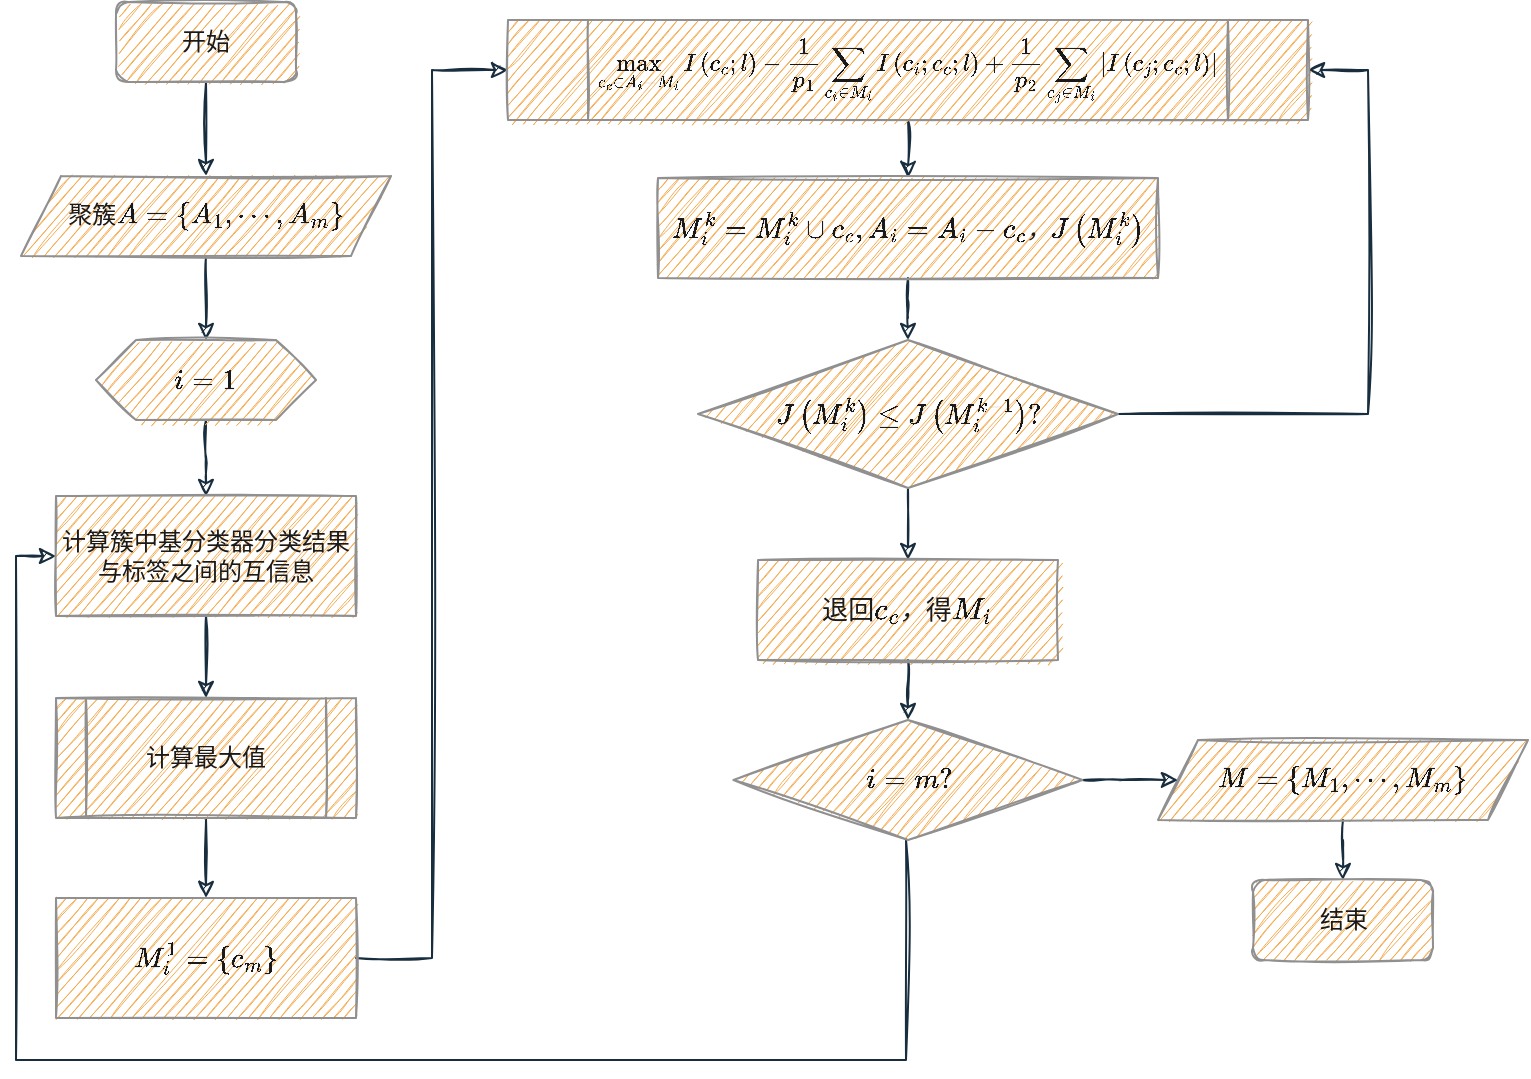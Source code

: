 <mxfile version="18.0.5" type="github">
  <diagram id="C5RBs43oDa-KdzZeNtuy" name="Page-1">
    <mxGraphModel dx="1093" dy="609" grid="1" gridSize="10" guides="1" tooltips="1" connect="1" arrows="1" fold="1" page="1" pageScale="1" pageWidth="827" pageHeight="1169" background="none" math="1" shadow="0">
      <root>
        <mxCell id="WIyWlLk6GJQsqaUBKTNV-0" />
        <mxCell id="WIyWlLk6GJQsqaUBKTNV-1" parent="WIyWlLk6GJQsqaUBKTNV-0" />
        <mxCell id="DdUxpX9HPgBVx04q5bpO-0" style="edgeStyle=orthogonalEdgeStyle;curved=0;rounded=1;sketch=1;orthogonalLoop=1;jettySize=auto;html=1;entryX=0.5;entryY=0;entryDx=0;entryDy=0;fontColor=#1A1A1A;strokeColor=#182E3E;labelBackgroundColor=#EEEEEE;" edge="1" parent="WIyWlLk6GJQsqaUBKTNV-1" source="DdUxpX9HPgBVx04q5bpO-1" target="DdUxpX9HPgBVx04q5bpO-3">
          <mxGeometry relative="1" as="geometry" />
        </mxCell>
        <mxCell id="DdUxpX9HPgBVx04q5bpO-1" value="开始" style="rounded=1;whiteSpace=wrap;html=1;fontSize=12;glass=0;strokeWidth=1;shadow=0;sketch=1;fillColor=#F5AB50;strokeColor=#909090;fontColor=#1A1A1A;" vertex="1" parent="WIyWlLk6GJQsqaUBKTNV-1">
          <mxGeometry x="175" y="81" width="90" height="40" as="geometry" />
        </mxCell>
        <mxCell id="DdUxpX9HPgBVx04q5bpO-25" style="edgeStyle=orthogonalEdgeStyle;rounded=0;orthogonalLoop=1;jettySize=auto;html=1;entryX=0.5;entryY=0;entryDx=0;entryDy=0;fontSize=13;labelBackgroundColor=#EEEEEE;strokeColor=#182E3E;fontColor=#1A1A1A;sketch=1;" edge="1" parent="WIyWlLk6GJQsqaUBKTNV-1" source="DdUxpX9HPgBVx04q5bpO-3" target="DdUxpX9HPgBVx04q5bpO-5">
          <mxGeometry relative="1" as="geometry" />
        </mxCell>
        <mxCell id="DdUxpX9HPgBVx04q5bpO-3" value="$$聚簇A=\left \{ A_{1},\cdots,A_{m} \right \}&amp;nbsp;$$" style="shape=parallelogram;perimeter=parallelogramPerimeter;whiteSpace=wrap;html=1;fixedSize=1;rounded=0;sketch=1;fontColor=#1A1A1A;strokeColor=#909090;fillColor=#F5AB50;" vertex="1" parent="WIyWlLk6GJQsqaUBKTNV-1">
          <mxGeometry x="127.5" y="168" width="185" height="40" as="geometry" />
        </mxCell>
        <mxCell id="DdUxpX9HPgBVx04q5bpO-26" style="edgeStyle=orthogonalEdgeStyle;rounded=0;orthogonalLoop=1;jettySize=auto;html=1;entryX=0.5;entryY=0;entryDx=0;entryDy=0;fontSize=13;labelBackgroundColor=#EEEEEE;strokeColor=#182E3E;fontColor=#1A1A1A;sketch=1;" edge="1" parent="WIyWlLk6GJQsqaUBKTNV-1" source="DdUxpX9HPgBVx04q5bpO-5" target="DdUxpX9HPgBVx04q5bpO-13">
          <mxGeometry relative="1" as="geometry" />
        </mxCell>
        <mxCell id="DdUxpX9HPgBVx04q5bpO-5" value="$$i=1$$" style="shape=hexagon;perimeter=hexagonPerimeter2;whiteSpace=wrap;html=1;fixedSize=1;rounded=0;sketch=1;fontColor=#1A1A1A;strokeColor=#909090;fillColor=#F5AB50;" vertex="1" parent="WIyWlLk6GJQsqaUBKTNV-1">
          <mxGeometry x="165" y="250" width="110" height="40" as="geometry" />
        </mxCell>
        <mxCell id="DdUxpX9HPgBVx04q5bpO-28" style="edgeStyle=orthogonalEdgeStyle;rounded=0;orthogonalLoop=1;jettySize=auto;html=1;entryX=0.5;entryY=0;entryDx=0;entryDy=0;fontSize=13;labelBackgroundColor=#EEEEEE;strokeColor=#182E3E;fontColor=#1A1A1A;sketch=1;" edge="1" parent="WIyWlLk6GJQsqaUBKTNV-1" source="DdUxpX9HPgBVx04q5bpO-8" target="DdUxpX9HPgBVx04q5bpO-14">
          <mxGeometry relative="1" as="geometry" />
        </mxCell>
        <mxCell id="DdUxpX9HPgBVx04q5bpO-8" value="计算最大值" style="shape=process;whiteSpace=wrap;html=1;backgroundOutline=1;rounded=0;sketch=1;fontColor=#1A1A1A;strokeColor=#909090;fillColor=#F5AB50;" vertex="1" parent="WIyWlLk6GJQsqaUBKTNV-1">
          <mxGeometry x="145" y="429" width="150" height="60" as="geometry" />
        </mxCell>
        <mxCell id="DdUxpX9HPgBVx04q5bpO-32" style="edgeStyle=orthogonalEdgeStyle;rounded=0;orthogonalLoop=1;jettySize=auto;html=1;exitX=0.5;exitY=1;exitDx=0;exitDy=0;entryX=0.5;entryY=0;entryDx=0;entryDy=0;fontSize=13;labelBackgroundColor=#EEEEEE;strokeColor=#182E3E;fontColor=#1A1A1A;sketch=1;" edge="1" parent="WIyWlLk6GJQsqaUBKTNV-1" source="DdUxpX9HPgBVx04q5bpO-11" target="DdUxpX9HPgBVx04q5bpO-18">
          <mxGeometry relative="1" as="geometry" />
        </mxCell>
        <mxCell id="DdUxpX9HPgBVx04q5bpO-33" style="edgeStyle=orthogonalEdgeStyle;rounded=0;orthogonalLoop=1;jettySize=auto;html=1;exitX=1;exitY=0.5;exitDx=0;exitDy=0;entryX=1;entryY=0.5;entryDx=0;entryDy=0;fontSize=13;labelBackgroundColor=#EEEEEE;strokeColor=#182E3E;fontColor=#1A1A1A;sketch=1;" edge="1" parent="WIyWlLk6GJQsqaUBKTNV-1" source="DdUxpX9HPgBVx04q5bpO-11" target="DdUxpX9HPgBVx04q5bpO-15">
          <mxGeometry relative="1" as="geometry">
            <Array as="points">
              <mxPoint x="801" y="287" />
              <mxPoint x="801" y="115" />
            </Array>
          </mxGeometry>
        </mxCell>
        <mxCell id="DdUxpX9HPgBVx04q5bpO-11" value="$$J\left (&amp;nbsp; M_{i}^{k}\right )\le&lt;br&gt;J\left (&amp;nbsp; M_{i}^{k-1}\right )?$$" style="rhombus;whiteSpace=wrap;html=1;rounded=0;fontColor=#1A1A1A;strokeColor=#909090;fillColor=#F5AB50;sketch=1;" vertex="1" parent="WIyWlLk6GJQsqaUBKTNV-1">
          <mxGeometry x="466" y="250" width="210" height="74" as="geometry" />
        </mxCell>
        <mxCell id="DdUxpX9HPgBVx04q5bpO-27" style="edgeStyle=orthogonalEdgeStyle;rounded=0;orthogonalLoop=1;jettySize=auto;html=1;fontSize=13;labelBackgroundColor=#EEEEEE;strokeColor=#182E3E;fontColor=#1A1A1A;sketch=1;" edge="1" parent="WIyWlLk6GJQsqaUBKTNV-1" source="DdUxpX9HPgBVx04q5bpO-13" target="DdUxpX9HPgBVx04q5bpO-8">
          <mxGeometry relative="1" as="geometry" />
        </mxCell>
        <mxCell id="DdUxpX9HPgBVx04q5bpO-13" value="&lt;span style=&quot;color: rgb(26, 26, 26);&quot;&gt;计算簇中基分类器分类结果与标签之间的互信息&lt;/span&gt;" style="rounded=0;whiteSpace=wrap;html=1;fillColor=#F5AB50;strokeColor=#909090;fontColor=#1A1A1A;sketch=1;" vertex="1" parent="WIyWlLk6GJQsqaUBKTNV-1">
          <mxGeometry x="145" y="328" width="150" height="60" as="geometry" />
        </mxCell>
        <mxCell id="DdUxpX9HPgBVx04q5bpO-29" style="edgeStyle=orthogonalEdgeStyle;rounded=0;orthogonalLoop=1;jettySize=auto;html=1;entryX=0;entryY=0.5;entryDx=0;entryDy=0;fontSize=13;labelBackgroundColor=#EEEEEE;strokeColor=#182E3E;fontColor=#1A1A1A;sketch=1;" edge="1" parent="WIyWlLk6GJQsqaUBKTNV-1" source="DdUxpX9HPgBVx04q5bpO-14" target="DdUxpX9HPgBVx04q5bpO-15">
          <mxGeometry relative="1" as="geometry" />
        </mxCell>
        <mxCell id="DdUxpX9HPgBVx04q5bpO-14" value="&lt;font color=&quot;#1a1a1a&quot;&gt;$$M_{i}^{1}=\left \{ c_{m} \right \}&amp;nbsp;&amp;nbsp;&lt;br&gt;$$&lt;/font&gt;" style="rounded=0;whiteSpace=wrap;html=1;fillColor=#F5AB50;strokeColor=#909090;fontColor=#1A1A1A;sketch=1;" vertex="1" parent="WIyWlLk6GJQsqaUBKTNV-1">
          <mxGeometry x="145" y="529" width="150" height="60" as="geometry" />
        </mxCell>
        <mxCell id="DdUxpX9HPgBVx04q5bpO-30" style="edgeStyle=orthogonalEdgeStyle;rounded=0;orthogonalLoop=1;jettySize=auto;html=1;exitX=0.5;exitY=1;exitDx=0;exitDy=0;entryX=0.5;entryY=0;entryDx=0;entryDy=0;fontSize=13;labelBackgroundColor=#EEEEEE;strokeColor=#182E3E;fontColor=#1A1A1A;sketch=1;" edge="1" parent="WIyWlLk6GJQsqaUBKTNV-1" source="DdUxpX9HPgBVx04q5bpO-15" target="DdUxpX9HPgBVx04q5bpO-16">
          <mxGeometry relative="1" as="geometry" />
        </mxCell>
        <mxCell id="DdUxpX9HPgBVx04q5bpO-15" value="$${\small \max_{c_{c}\in A_{i}-M_{i}&amp;nbsp; } {I\left ( c_{c};l \right )-\frac{1}{p_{1}}\sum_{c_{i}\in M_{i}}{I\left ( c_{i};c_{c};l \right ) }+\frac{1}{p_{2}}\sum_{c_{j}\in M_{i}}{\left |I\left ( c_{j};c_{c};l \right )&amp;nbsp; \right | }&amp;nbsp; &amp;nbsp; &amp;nbsp; }}&amp;nbsp;$$" style="shape=process;whiteSpace=wrap;html=1;backgroundOutline=1;rounded=0;sketch=1;fontColor=#1A1A1A;strokeColor=#909090;fillColor=#F5AB50;" vertex="1" parent="WIyWlLk6GJQsqaUBKTNV-1">
          <mxGeometry x="371" y="90" width="400" height="50" as="geometry" />
        </mxCell>
        <mxCell id="DdUxpX9HPgBVx04q5bpO-31" style="edgeStyle=orthogonalEdgeStyle;rounded=0;orthogonalLoop=1;jettySize=auto;html=1;entryX=0.5;entryY=0;entryDx=0;entryDy=0;fontSize=13;labelBackgroundColor=#EEEEEE;strokeColor=#182E3E;fontColor=#1A1A1A;sketch=1;" edge="1" parent="WIyWlLk6GJQsqaUBKTNV-1" source="DdUxpX9HPgBVx04q5bpO-16" target="DdUxpX9HPgBVx04q5bpO-11">
          <mxGeometry relative="1" as="geometry" />
        </mxCell>
        <mxCell id="DdUxpX9HPgBVx04q5bpO-16" value="&lt;font color=&quot;#1a1a1a&quot;&gt;$$M_{i} ^{k}=M_{i}^{k} \cup c_{c}&amp;nbsp;&lt;br&gt;,A_{i}=A_{i}-c_{c}，J\left (&amp;nbsp; M_{i}^{k}\right )&amp;nbsp;&lt;br&gt;$$&lt;/font&gt;" style="rounded=0;whiteSpace=wrap;html=1;fillColor=#F5AB50;strokeColor=#909090;fontColor=#1A1A1A;sketch=1;" vertex="1" parent="WIyWlLk6GJQsqaUBKTNV-1">
          <mxGeometry x="446" y="169" width="250" height="50" as="geometry" />
        </mxCell>
        <mxCell id="DdUxpX9HPgBVx04q5bpO-34" style="edgeStyle=orthogonalEdgeStyle;rounded=0;orthogonalLoop=1;jettySize=auto;html=1;entryX=0.5;entryY=0;entryDx=0;entryDy=0;fontSize=13;labelBackgroundColor=#EEEEEE;strokeColor=#182E3E;fontColor=#1A1A1A;sketch=1;" edge="1" parent="WIyWlLk6GJQsqaUBKTNV-1" source="DdUxpX9HPgBVx04q5bpO-18" target="DdUxpX9HPgBVx04q5bpO-21">
          <mxGeometry relative="1" as="geometry" />
        </mxCell>
        <mxCell id="DdUxpX9HPgBVx04q5bpO-18" value="&lt;font style=&quot;font-size: 13px;&quot; color=&quot;#1a1a1a&quot;&gt;$$退回c_{c}，得M_{i}&amp;nbsp;&lt;br&gt;$$&lt;/font&gt;" style="rounded=0;whiteSpace=wrap;html=1;fillColor=#F5AB50;strokeColor=#909090;fontColor=#1A1A1A;sketch=1;" vertex="1" parent="WIyWlLk6GJQsqaUBKTNV-1">
          <mxGeometry x="496" y="360" width="150" height="50" as="geometry" />
        </mxCell>
        <mxCell id="DdUxpX9HPgBVx04q5bpO-36" style="edgeStyle=orthogonalEdgeStyle;rounded=0;orthogonalLoop=1;jettySize=auto;html=1;fontSize=13;labelBackgroundColor=#EEEEEE;strokeColor=#182E3E;fontColor=#1A1A1A;sketch=1;" edge="1" parent="WIyWlLk6GJQsqaUBKTNV-1" source="DdUxpX9HPgBVx04q5bpO-20" target="DdUxpX9HPgBVx04q5bpO-22">
          <mxGeometry relative="1" as="geometry" />
        </mxCell>
        <mxCell id="DdUxpX9HPgBVx04q5bpO-20" value="$$M=\left \{ M_{1},\cdots,M_{m} \right \}&amp;nbsp;$$" style="shape=parallelogram;perimeter=parallelogramPerimeter;whiteSpace=wrap;html=1;fixedSize=1;rounded=0;sketch=1;fontColor=#1A1A1A;strokeColor=#909090;fillColor=#F5AB50;" vertex="1" parent="WIyWlLk6GJQsqaUBKTNV-1">
          <mxGeometry x="696" y="450" width="185" height="40" as="geometry" />
        </mxCell>
        <mxCell id="DdUxpX9HPgBVx04q5bpO-37" style="edgeStyle=orthogonalEdgeStyle;rounded=0;orthogonalLoop=1;jettySize=auto;html=1;entryX=0;entryY=0.5;entryDx=0;entryDy=0;fontSize=13;labelBackgroundColor=#EEEEEE;strokeColor=#182E3E;fontColor=#1A1A1A;sketch=1;" edge="1" parent="WIyWlLk6GJQsqaUBKTNV-1" source="DdUxpX9HPgBVx04q5bpO-21" target="DdUxpX9HPgBVx04q5bpO-13">
          <mxGeometry relative="1" as="geometry">
            <Array as="points">
              <mxPoint x="570" y="610" />
              <mxPoint x="125" y="610" />
              <mxPoint x="125" y="358" />
            </Array>
          </mxGeometry>
        </mxCell>
        <mxCell id="DdUxpX9HPgBVx04q5bpO-39" style="edgeStyle=orthogonalEdgeStyle;rounded=0;orthogonalLoop=1;jettySize=auto;html=1;entryX=0;entryY=0.5;entryDx=0;entryDy=0;fontSize=13;labelBackgroundColor=#EEEEEE;strokeColor=#182E3E;fontColor=#1A1A1A;sketch=1;" edge="1" parent="WIyWlLk6GJQsqaUBKTNV-1" source="DdUxpX9HPgBVx04q5bpO-21" target="DdUxpX9HPgBVx04q5bpO-20">
          <mxGeometry relative="1" as="geometry" />
        </mxCell>
        <mxCell id="DdUxpX9HPgBVx04q5bpO-21" value="$$i=m?$$" style="rhombus;whiteSpace=wrap;html=1;rounded=0;fontColor=#1A1A1A;strokeColor=#909090;fillColor=#F5AB50;sketch=1;" vertex="1" parent="WIyWlLk6GJQsqaUBKTNV-1">
          <mxGeometry x="483.75" y="440" width="174.5" height="60" as="geometry" />
        </mxCell>
        <mxCell id="DdUxpX9HPgBVx04q5bpO-22" value="结束" style="rounded=1;whiteSpace=wrap;html=1;fontSize=12;glass=0;strokeWidth=1;shadow=0;sketch=1;fillColor=#F5AB50;strokeColor=#909090;fontColor=#1A1A1A;" vertex="1" parent="WIyWlLk6GJQsqaUBKTNV-1">
          <mxGeometry x="743.5" y="520" width="90" height="40" as="geometry" />
        </mxCell>
      </root>
    </mxGraphModel>
  </diagram>
</mxfile>
